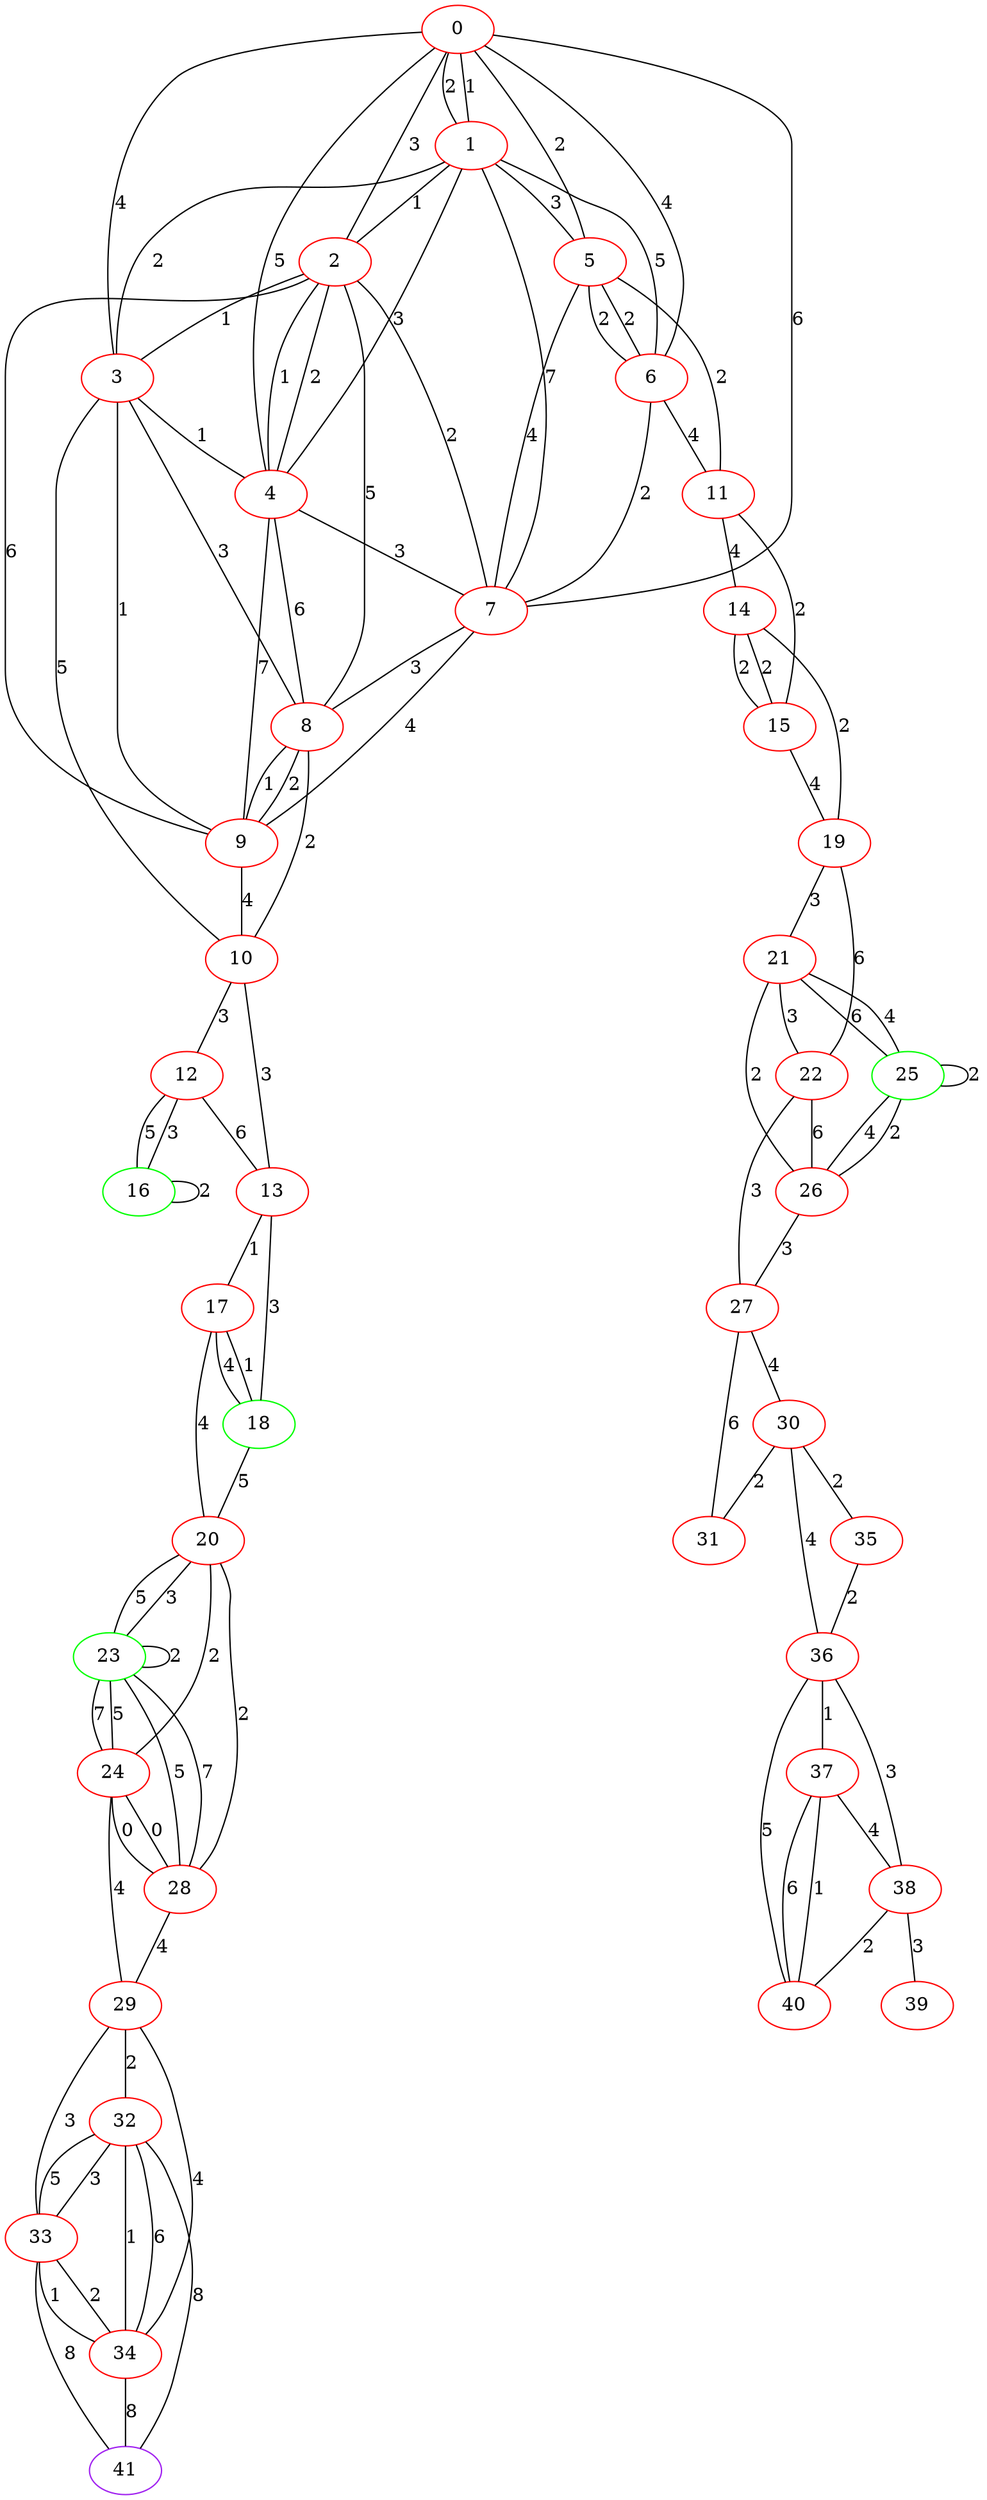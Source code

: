 graph "" {
0 [color=red, weight=1];
1 [color=red, weight=1];
2 [color=red, weight=1];
3 [color=red, weight=1];
4 [color=red, weight=1];
5 [color=red, weight=1];
6 [color=red, weight=1];
7 [color=red, weight=1];
8 [color=red, weight=1];
9 [color=red, weight=1];
10 [color=red, weight=1];
11 [color=red, weight=1];
12 [color=red, weight=1];
13 [color=red, weight=1];
14 [color=red, weight=1];
15 [color=red, weight=1];
16 [color=green, weight=2];
17 [color=red, weight=1];
18 [color=green, weight=2];
19 [color=red, weight=1];
20 [color=red, weight=1];
21 [color=red, weight=1];
22 [color=red, weight=1];
23 [color=green, weight=2];
24 [color=red, weight=1];
25 [color=green, weight=2];
26 [color=red, weight=1];
27 [color=red, weight=1];
28 [color=red, weight=1];
29 [color=red, weight=1];
30 [color=red, weight=1];
31 [color=red, weight=1];
32 [color=red, weight=1];
33 [color=red, weight=1];
34 [color=red, weight=1];
35 [color=red, weight=1];
36 [color=red, weight=1];
37 [color=red, weight=1];
38 [color=red, weight=1];
39 [color=red, weight=1];
40 [color=red, weight=1];
41 [color=purple, weight=4];
0 -- 1  [key=0, label=1];
0 -- 1  [key=1, label=2];
0 -- 2  [key=0, label=3];
0 -- 3  [key=0, label=4];
0 -- 4  [key=0, label=5];
0 -- 5  [key=0, label=2];
0 -- 6  [key=0, label=4];
0 -- 7  [key=0, label=6];
1 -- 2  [key=0, label=1];
1 -- 3  [key=0, label=2];
1 -- 4  [key=0, label=3];
1 -- 5  [key=0, label=3];
1 -- 6  [key=0, label=5];
1 -- 7  [key=0, label=7];
2 -- 3  [key=0, label=1];
2 -- 4  [key=0, label=2];
2 -- 4  [key=1, label=1];
2 -- 7  [key=0, label=2];
2 -- 8  [key=0, label=5];
2 -- 9  [key=0, label=6];
3 -- 4  [key=0, label=1];
3 -- 8  [key=0, label=3];
3 -- 9  [key=0, label=1];
3 -- 10  [key=0, label=5];
4 -- 7  [key=0, label=3];
4 -- 8  [key=0, label=6];
4 -- 9  [key=0, label=7];
5 -- 11  [key=0, label=2];
5 -- 6  [key=0, label=2];
5 -- 6  [key=1, label=2];
5 -- 7  [key=0, label=4];
6 -- 11  [key=0, label=4];
6 -- 7  [key=0, label=2];
7 -- 8  [key=0, label=3];
7 -- 9  [key=0, label=4];
8 -- 9  [key=0, label=2];
8 -- 9  [key=1, label=1];
8 -- 10  [key=0, label=2];
9 -- 10  [key=0, label=4];
10 -- 12  [key=0, label=3];
10 -- 13  [key=0, label=3];
11 -- 14  [key=0, label=4];
11 -- 15  [key=0, label=2];
12 -- 16  [key=0, label=5];
12 -- 16  [key=1, label=3];
12 -- 13  [key=0, label=6];
13 -- 17  [key=0, label=1];
13 -- 18  [key=0, label=3];
14 -- 19  [key=0, label=2];
14 -- 15  [key=0, label=2];
14 -- 15  [key=1, label=2];
15 -- 19  [key=0, label=4];
16 -- 16  [key=0, label=2];
17 -- 18  [key=0, label=4];
17 -- 18  [key=1, label=1];
17 -- 20  [key=0, label=4];
18 -- 20  [key=0, label=5];
19 -- 21  [key=0, label=3];
19 -- 22  [key=0, label=6];
20 -- 24  [key=0, label=2];
20 -- 28  [key=0, label=2];
20 -- 23  [key=0, label=3];
20 -- 23  [key=1, label=5];
21 -- 25  [key=0, label=6];
21 -- 25  [key=1, label=4];
21 -- 26  [key=0, label=2];
21 -- 22  [key=0, label=3];
22 -- 27  [key=0, label=3];
22 -- 26  [key=0, label=6];
23 -- 24  [key=0, label=5];
23 -- 24  [key=1, label=7];
23 -- 28  [key=0, label=5];
23 -- 28  [key=1, label=7];
23 -- 23  [key=0, label=2];
24 -- 28  [key=0, label=0];
24 -- 28  [key=1, label=0];
24 -- 29  [key=0, label=4];
25 -- 25  [key=0, label=2];
25 -- 26  [key=0, label=4];
25 -- 26  [key=1, label=2];
26 -- 27  [key=0, label=3];
27 -- 30  [key=0, label=4];
27 -- 31  [key=0, label=6];
28 -- 29  [key=0, label=4];
29 -- 32  [key=0, label=2];
29 -- 33  [key=0, label=3];
29 -- 34  [key=0, label=4];
30 -- 35  [key=0, label=2];
30 -- 36  [key=0, label=4];
30 -- 31  [key=0, label=2];
32 -- 33  [key=0, label=5];
32 -- 33  [key=1, label=3];
32 -- 34  [key=0, label=6];
32 -- 34  [key=1, label=1];
32 -- 41  [key=0, label=8];
33 -- 41  [key=0, label=8];
33 -- 34  [key=0, label=1];
33 -- 34  [key=1, label=2];
34 -- 41  [key=0, label=8];
35 -- 36  [key=0, label=2];
36 -- 40  [key=0, label=5];
36 -- 37  [key=0, label=1];
36 -- 38  [key=0, label=3];
37 -- 40  [key=0, label=6];
37 -- 40  [key=1, label=1];
37 -- 38  [key=0, label=4];
38 -- 40  [key=0, label=2];
38 -- 39  [key=0, label=3];
}
